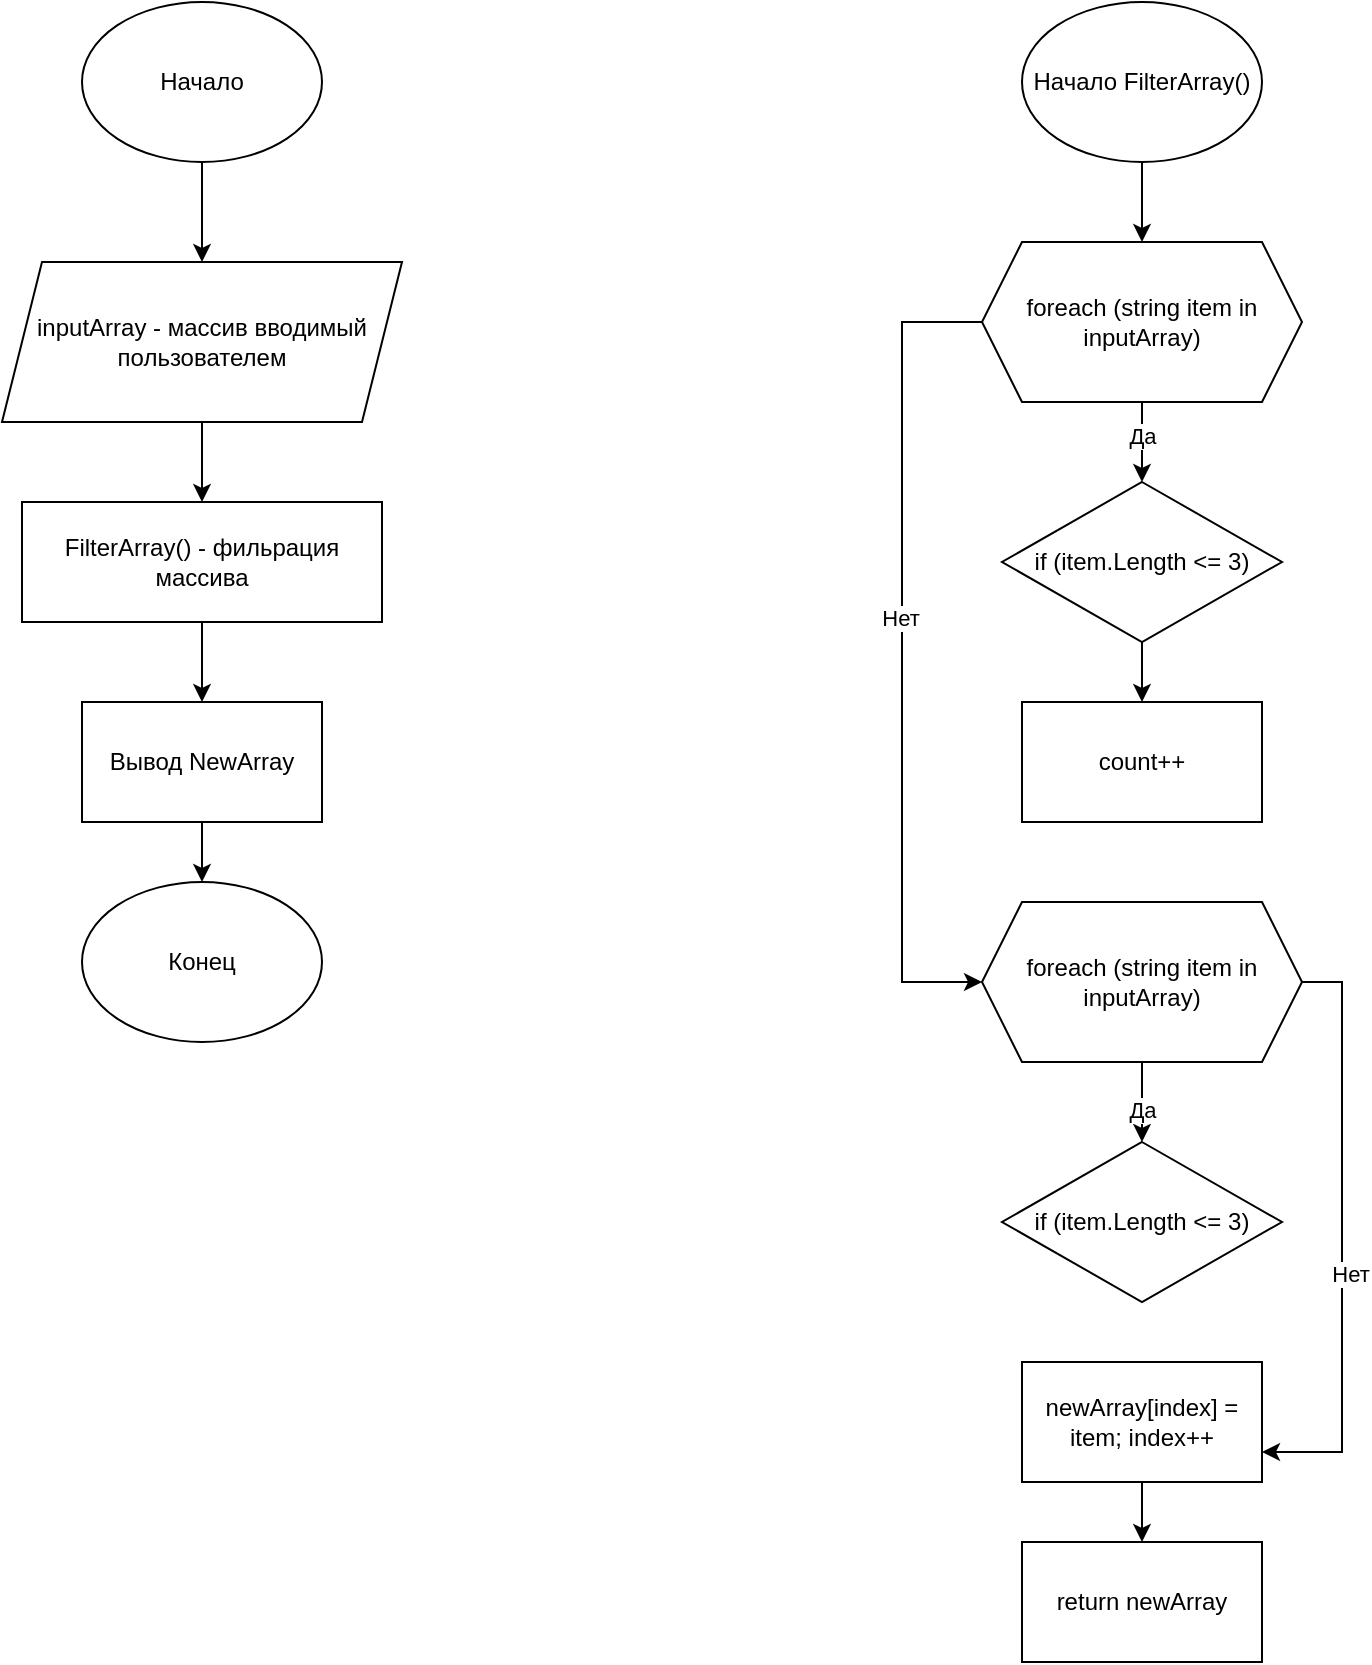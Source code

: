 <mxfile version="24.0.0" type="device">
  <diagram id="C5RBs43oDa-KdzZeNtuy" name="Page-1">
    <mxGraphModel dx="2074" dy="1098" grid="1" gridSize="10" guides="1" tooltips="1" connect="1" arrows="1" fold="1" page="1" pageScale="1" pageWidth="827" pageHeight="1169" math="0" shadow="0">
      <root>
        <mxCell id="WIyWlLk6GJQsqaUBKTNV-0" />
        <mxCell id="WIyWlLk6GJQsqaUBKTNV-1" parent="WIyWlLk6GJQsqaUBKTNV-0" />
        <mxCell id="jPozQBiyhScE0m7SvLDR-4" value="" style="edgeStyle=orthogonalEdgeStyle;rounded=0;orthogonalLoop=1;jettySize=auto;html=1;" edge="1" parent="WIyWlLk6GJQsqaUBKTNV-1" source="jPozQBiyhScE0m7SvLDR-0" target="jPozQBiyhScE0m7SvLDR-1">
          <mxGeometry relative="1" as="geometry" />
        </mxCell>
        <mxCell id="jPozQBiyhScE0m7SvLDR-0" value="Начало" style="ellipse;whiteSpace=wrap;html=1;" vertex="1" parent="WIyWlLk6GJQsqaUBKTNV-1">
          <mxGeometry x="50" y="10" width="120" height="80" as="geometry" />
        </mxCell>
        <mxCell id="jPozQBiyhScE0m7SvLDR-6" style="edgeStyle=orthogonalEdgeStyle;rounded=0;orthogonalLoop=1;jettySize=auto;html=1;entryX=0.5;entryY=0;entryDx=0;entryDy=0;" edge="1" parent="WIyWlLk6GJQsqaUBKTNV-1" source="jPozQBiyhScE0m7SvLDR-1" target="jPozQBiyhScE0m7SvLDR-5">
          <mxGeometry relative="1" as="geometry" />
        </mxCell>
        <mxCell id="jPozQBiyhScE0m7SvLDR-1" value="inputArray - массив вводимый пользователем" style="shape=parallelogram;perimeter=parallelogramPerimeter;whiteSpace=wrap;html=1;fixedSize=1;" vertex="1" parent="WIyWlLk6GJQsqaUBKTNV-1">
          <mxGeometry x="10" y="140" width="200" height="80" as="geometry" />
        </mxCell>
        <mxCell id="jPozQBiyhScE0m7SvLDR-9" style="edgeStyle=orthogonalEdgeStyle;rounded=0;orthogonalLoop=1;jettySize=auto;html=1;entryX=0.5;entryY=0;entryDx=0;entryDy=0;" edge="1" parent="WIyWlLk6GJQsqaUBKTNV-1" source="jPozQBiyhScE0m7SvLDR-5" target="jPozQBiyhScE0m7SvLDR-7">
          <mxGeometry relative="1" as="geometry" />
        </mxCell>
        <mxCell id="jPozQBiyhScE0m7SvLDR-5" value="FilterArray() - фильрация массива" style="rounded=0;whiteSpace=wrap;html=1;" vertex="1" parent="WIyWlLk6GJQsqaUBKTNV-1">
          <mxGeometry x="20" y="260" width="180" height="60" as="geometry" />
        </mxCell>
        <mxCell id="jPozQBiyhScE0m7SvLDR-10" style="edgeStyle=orthogonalEdgeStyle;rounded=0;orthogonalLoop=1;jettySize=auto;html=1;entryX=0.5;entryY=0;entryDx=0;entryDy=0;" edge="1" parent="WIyWlLk6GJQsqaUBKTNV-1" source="jPozQBiyhScE0m7SvLDR-7" target="jPozQBiyhScE0m7SvLDR-8">
          <mxGeometry relative="1" as="geometry" />
        </mxCell>
        <mxCell id="jPozQBiyhScE0m7SvLDR-7" value="Вывод NewArray" style="rounded=0;whiteSpace=wrap;html=1;" vertex="1" parent="WIyWlLk6GJQsqaUBKTNV-1">
          <mxGeometry x="50" y="360" width="120" height="60" as="geometry" />
        </mxCell>
        <mxCell id="jPozQBiyhScE0m7SvLDR-8" value="Конец" style="ellipse;whiteSpace=wrap;html=1;" vertex="1" parent="WIyWlLk6GJQsqaUBKTNV-1">
          <mxGeometry x="50" y="450" width="120" height="80" as="geometry" />
        </mxCell>
        <mxCell id="jPozQBiyhScE0m7SvLDR-13" style="edgeStyle=orthogonalEdgeStyle;rounded=0;orthogonalLoop=1;jettySize=auto;html=1;entryX=0.5;entryY=0;entryDx=0;entryDy=0;" edge="1" parent="WIyWlLk6GJQsqaUBKTNV-1" source="jPozQBiyhScE0m7SvLDR-11">
          <mxGeometry relative="1" as="geometry">
            <mxPoint x="580" y="130" as="targetPoint" />
          </mxGeometry>
        </mxCell>
        <mxCell id="jPozQBiyhScE0m7SvLDR-11" value="Начало FilterArray()" style="ellipse;whiteSpace=wrap;html=1;" vertex="1" parent="WIyWlLk6GJQsqaUBKTNV-1">
          <mxGeometry x="520" y="10" width="120" height="80" as="geometry" />
        </mxCell>
        <mxCell id="jPozQBiyhScE0m7SvLDR-19" style="edgeStyle=orthogonalEdgeStyle;rounded=0;orthogonalLoop=1;jettySize=auto;html=1;entryX=0.5;entryY=0;entryDx=0;entryDy=0;" edge="1" parent="WIyWlLk6GJQsqaUBKTNV-1" source="jPozQBiyhScE0m7SvLDR-14" target="jPozQBiyhScE0m7SvLDR-18">
          <mxGeometry relative="1" as="geometry" />
        </mxCell>
        <mxCell id="jPozQBiyhScE0m7SvLDR-28" value="Да" style="edgeLabel;html=1;align=center;verticalAlign=middle;resizable=0;points=[];" vertex="1" connectable="0" parent="jPozQBiyhScE0m7SvLDR-19">
          <mxGeometry x="-0.15" relative="1" as="geometry">
            <mxPoint as="offset" />
          </mxGeometry>
        </mxCell>
        <mxCell id="jPozQBiyhScE0m7SvLDR-29" style="edgeStyle=orthogonalEdgeStyle;rounded=0;orthogonalLoop=1;jettySize=auto;html=1;entryX=0;entryY=0.5;entryDx=0;entryDy=0;" edge="1" parent="WIyWlLk6GJQsqaUBKTNV-1" source="jPozQBiyhScE0m7SvLDR-14" target="jPozQBiyhScE0m7SvLDR-23">
          <mxGeometry relative="1" as="geometry">
            <Array as="points">
              <mxPoint x="460" y="170" />
              <mxPoint x="460" y="500" />
            </Array>
          </mxGeometry>
        </mxCell>
        <mxCell id="jPozQBiyhScE0m7SvLDR-30" value="Нет" style="edgeLabel;html=1;align=center;verticalAlign=middle;resizable=0;points=[];" vertex="1" connectable="0" parent="jPozQBiyhScE0m7SvLDR-29">
          <mxGeometry x="-0.083" y="-1" relative="1" as="geometry">
            <mxPoint as="offset" />
          </mxGeometry>
        </mxCell>
        <mxCell id="jPozQBiyhScE0m7SvLDR-14" value="foreach (string item in inputArray)" style="shape=hexagon;perimeter=hexagonPerimeter2;whiteSpace=wrap;html=1;fixedSize=1;" vertex="1" parent="WIyWlLk6GJQsqaUBKTNV-1">
          <mxGeometry x="500" y="130" width="160" height="80" as="geometry" />
        </mxCell>
        <mxCell id="jPozQBiyhScE0m7SvLDR-21" style="edgeStyle=orthogonalEdgeStyle;rounded=0;orthogonalLoop=1;jettySize=auto;html=1;entryX=0.5;entryY=0;entryDx=0;entryDy=0;" edge="1" parent="WIyWlLk6GJQsqaUBKTNV-1" source="jPozQBiyhScE0m7SvLDR-18" target="jPozQBiyhScE0m7SvLDR-20">
          <mxGeometry relative="1" as="geometry" />
        </mxCell>
        <mxCell id="jPozQBiyhScE0m7SvLDR-18" value="if (item.Length &amp;lt;= 3)" style="rhombus;whiteSpace=wrap;html=1;" vertex="1" parent="WIyWlLk6GJQsqaUBKTNV-1">
          <mxGeometry x="510" y="250" width="140" height="80" as="geometry" />
        </mxCell>
        <mxCell id="jPozQBiyhScE0m7SvLDR-20" value="count++" style="rounded=0;whiteSpace=wrap;html=1;" vertex="1" parent="WIyWlLk6GJQsqaUBKTNV-1">
          <mxGeometry x="520" y="360" width="120" height="60" as="geometry" />
        </mxCell>
        <mxCell id="jPozQBiyhScE0m7SvLDR-22" style="edgeStyle=orthogonalEdgeStyle;rounded=0;orthogonalLoop=1;jettySize=auto;html=1;entryX=0.5;entryY=0;entryDx=0;entryDy=0;" edge="1" parent="WIyWlLk6GJQsqaUBKTNV-1" source="jPozQBiyhScE0m7SvLDR-23" target="jPozQBiyhScE0m7SvLDR-25">
          <mxGeometry relative="1" as="geometry" />
        </mxCell>
        <mxCell id="jPozQBiyhScE0m7SvLDR-31" value="Да" style="edgeLabel;html=1;align=center;verticalAlign=middle;resizable=0;points=[];" vertex="1" connectable="0" parent="jPozQBiyhScE0m7SvLDR-22">
          <mxGeometry x="0.2" relative="1" as="geometry">
            <mxPoint as="offset" />
          </mxGeometry>
        </mxCell>
        <mxCell id="jPozQBiyhScE0m7SvLDR-32" style="edgeStyle=orthogonalEdgeStyle;rounded=0;orthogonalLoop=1;jettySize=auto;html=1;entryX=1;entryY=0.75;entryDx=0;entryDy=0;" edge="1" parent="WIyWlLk6GJQsqaUBKTNV-1" source="jPozQBiyhScE0m7SvLDR-23" target="jPozQBiyhScE0m7SvLDR-26">
          <mxGeometry relative="1" as="geometry">
            <Array as="points">
              <mxPoint x="680" y="500" />
              <mxPoint x="680" y="735" />
            </Array>
          </mxGeometry>
        </mxCell>
        <mxCell id="jPozQBiyhScE0m7SvLDR-33" value="Нет" style="edgeLabel;html=1;align=center;verticalAlign=middle;resizable=0;points=[];" vertex="1" connectable="0" parent="jPozQBiyhScE0m7SvLDR-32">
          <mxGeometry x="0.125" y="4" relative="1" as="geometry">
            <mxPoint as="offset" />
          </mxGeometry>
        </mxCell>
        <mxCell id="jPozQBiyhScE0m7SvLDR-23" value="foreach (string item in inputArray)" style="shape=hexagon;perimeter=hexagonPerimeter2;whiteSpace=wrap;html=1;fixedSize=1;" vertex="1" parent="WIyWlLk6GJQsqaUBKTNV-1">
          <mxGeometry x="500" y="460" width="160" height="80" as="geometry" />
        </mxCell>
        <mxCell id="jPozQBiyhScE0m7SvLDR-25" value="if (item.Length &amp;lt;= 3)" style="rhombus;whiteSpace=wrap;html=1;" vertex="1" parent="WIyWlLk6GJQsqaUBKTNV-1">
          <mxGeometry x="510" y="580" width="140" height="80" as="geometry" />
        </mxCell>
        <mxCell id="jPozQBiyhScE0m7SvLDR-35" style="edgeStyle=orthogonalEdgeStyle;rounded=0;orthogonalLoop=1;jettySize=auto;html=1;entryX=0.5;entryY=0;entryDx=0;entryDy=0;" edge="1" parent="WIyWlLk6GJQsqaUBKTNV-1" source="jPozQBiyhScE0m7SvLDR-26" target="jPozQBiyhScE0m7SvLDR-34">
          <mxGeometry relative="1" as="geometry" />
        </mxCell>
        <mxCell id="jPozQBiyhScE0m7SvLDR-26" value="newArray[index] = item; index++" style="rounded=0;whiteSpace=wrap;html=1;" vertex="1" parent="WIyWlLk6GJQsqaUBKTNV-1">
          <mxGeometry x="520" y="690" width="120" height="60" as="geometry" />
        </mxCell>
        <mxCell id="jPozQBiyhScE0m7SvLDR-34" value="return newArray" style="rounded=0;whiteSpace=wrap;html=1;" vertex="1" parent="WIyWlLk6GJQsqaUBKTNV-1">
          <mxGeometry x="520" y="780" width="120" height="60" as="geometry" />
        </mxCell>
      </root>
    </mxGraphModel>
  </diagram>
</mxfile>
